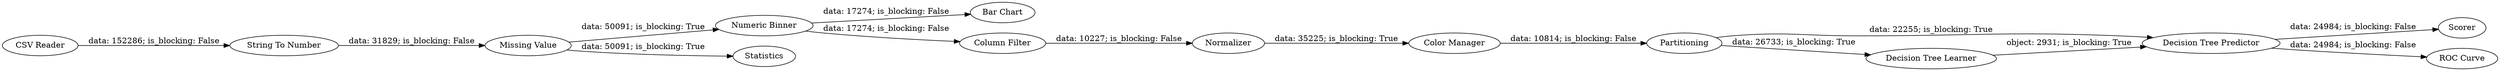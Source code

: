 digraph {
	"-3369851763828341076_1" [label="CSV Reader"]
	"-3369851763828341076_2" [label="Missing Value"]
	"-3369851763828341076_11" [label=Partitioning]
	"-3369851763828341076_8" [label="Color Manager"]
	"-3369851763828341076_15" [label=Scorer]
	"-3369851763828341076_3" [label="String To Number"]
	"-3369851763828341076_7" [label="Numeric Binner"]
	"-3369851763828341076_17" [label=Normalizer]
	"-3369851763828341076_10" [label=Statistics]
	"-3369851763828341076_16" [label="ROC Curve"]
	"-3369851763828341076_13" [label="Decision Tree Predictor"]
	"-3369851763828341076_9" [label="Bar Chart"]
	"-3369851763828341076_14" [label="Column Filter"]
	"-3369851763828341076_12" [label="Decision Tree Learner"]
	"-3369851763828341076_14" -> "-3369851763828341076_17" [label="data: 10227; is_blocking: False"]
	"-3369851763828341076_7" -> "-3369851763828341076_9" [label="data: 17274; is_blocking: False"]
	"-3369851763828341076_11" -> "-3369851763828341076_12" [label="data: 26733; is_blocking: True"]
	"-3369851763828341076_2" -> "-3369851763828341076_10" [label="data: 50091; is_blocking: True"]
	"-3369851763828341076_12" -> "-3369851763828341076_13" [label="object: 2931; is_blocking: True"]
	"-3369851763828341076_13" -> "-3369851763828341076_15" [label="data: 24984; is_blocking: False"]
	"-3369851763828341076_17" -> "-3369851763828341076_8" [label="data: 35225; is_blocking: True"]
	"-3369851763828341076_2" -> "-3369851763828341076_7" [label="data: 50091; is_blocking: True"]
	"-3369851763828341076_7" -> "-3369851763828341076_14" [label="data: 17274; is_blocking: False"]
	"-3369851763828341076_13" -> "-3369851763828341076_16" [label="data: 24984; is_blocking: False"]
	"-3369851763828341076_11" -> "-3369851763828341076_13" [label="data: 22255; is_blocking: True"]
	"-3369851763828341076_1" -> "-3369851763828341076_3" [label="data: 152286; is_blocking: False"]
	"-3369851763828341076_3" -> "-3369851763828341076_2" [label="data: 31829; is_blocking: False"]
	"-3369851763828341076_8" -> "-3369851763828341076_11" [label="data: 10814; is_blocking: False"]
	rankdir=LR
}
